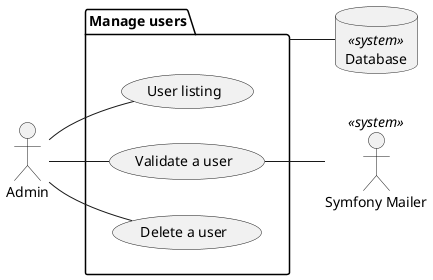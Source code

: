 @startuml
left to right direction

' Actors
actor Admin

'  <<system>>
Database Database <<system>>
actor "Symfony Mailer" as SymfonyMailer <<system>>

' Package definition
package "Manage users" as ManageUsersPackage {
    usecase "User listing" as UserListing
    usecase "Validate a user" as ValidateUser
    usecase "Delete a user" as DeleteUser
}

' Relations
Admin -- UserListing
Admin -- ValidateUser
Admin -- DeleteUser

ManageUsersPackage -- Database

ValidateUser -- SymfonyMailer

@enduml